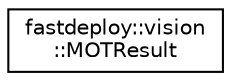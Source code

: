 digraph "Graphical Class Hierarchy"
{
  edge [fontname="Helvetica",fontsize="10",labelfontname="Helvetica",labelfontsize="10"];
  node [fontname="Helvetica",fontsize="10",shape=record];
  rankdir="LR";
  Node1 [label="fastdeploy::vision\l::MOTResult",height=0.2,width=0.4,color="black", fillcolor="white", style="filled",URL="$structfastdeploy_1_1vision_1_1MOTResult.html",tooltip="MOT(Multi-Object Tracking) result structure for all the MOT models. "];
}
